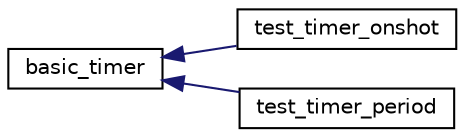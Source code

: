 digraph "Graphical Class Hierarchy"
{
 // LATEX_PDF_SIZE
  edge [fontname="Helvetica",fontsize="10",labelfontname="Helvetica",labelfontsize="10"];
  node [fontname="Helvetica",fontsize="10",shape=record];
  rankdir="LR";
  Node0 [label="basic_timer",height=0.2,width=0.4,color="black", fillcolor="white", style="filled",URL="$classbasic__timer.html",tooltip=" "];
  Node0 -> Node1 [dir="back",color="midnightblue",fontsize="10",style="solid",fontname="Helvetica"];
  Node1 [label="test_timer_onshot",height=0.2,width=0.4,color="black", fillcolor="white", style="filled",URL="$classtest__timer__onshot.html",tooltip=" "];
  Node0 -> Node2 [dir="back",color="midnightblue",fontsize="10",style="solid",fontname="Helvetica"];
  Node2 [label="test_timer_period",height=0.2,width=0.4,color="black", fillcolor="white", style="filled",URL="$classtest__timer__period.html",tooltip=" "];
}
